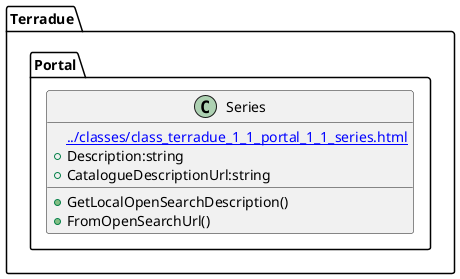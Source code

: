 @startuml
set namespaceSeparator ::
class Terradue::Portal::Series {
[[../classes/class_terradue_1_1_portal_1_1_series.html]]
 +Description:string
 +CatalogueDescriptionUrl:string
 +GetLocalOpenSearchDescription()
 +FromOpenSearchUrl()
}
@enduml

